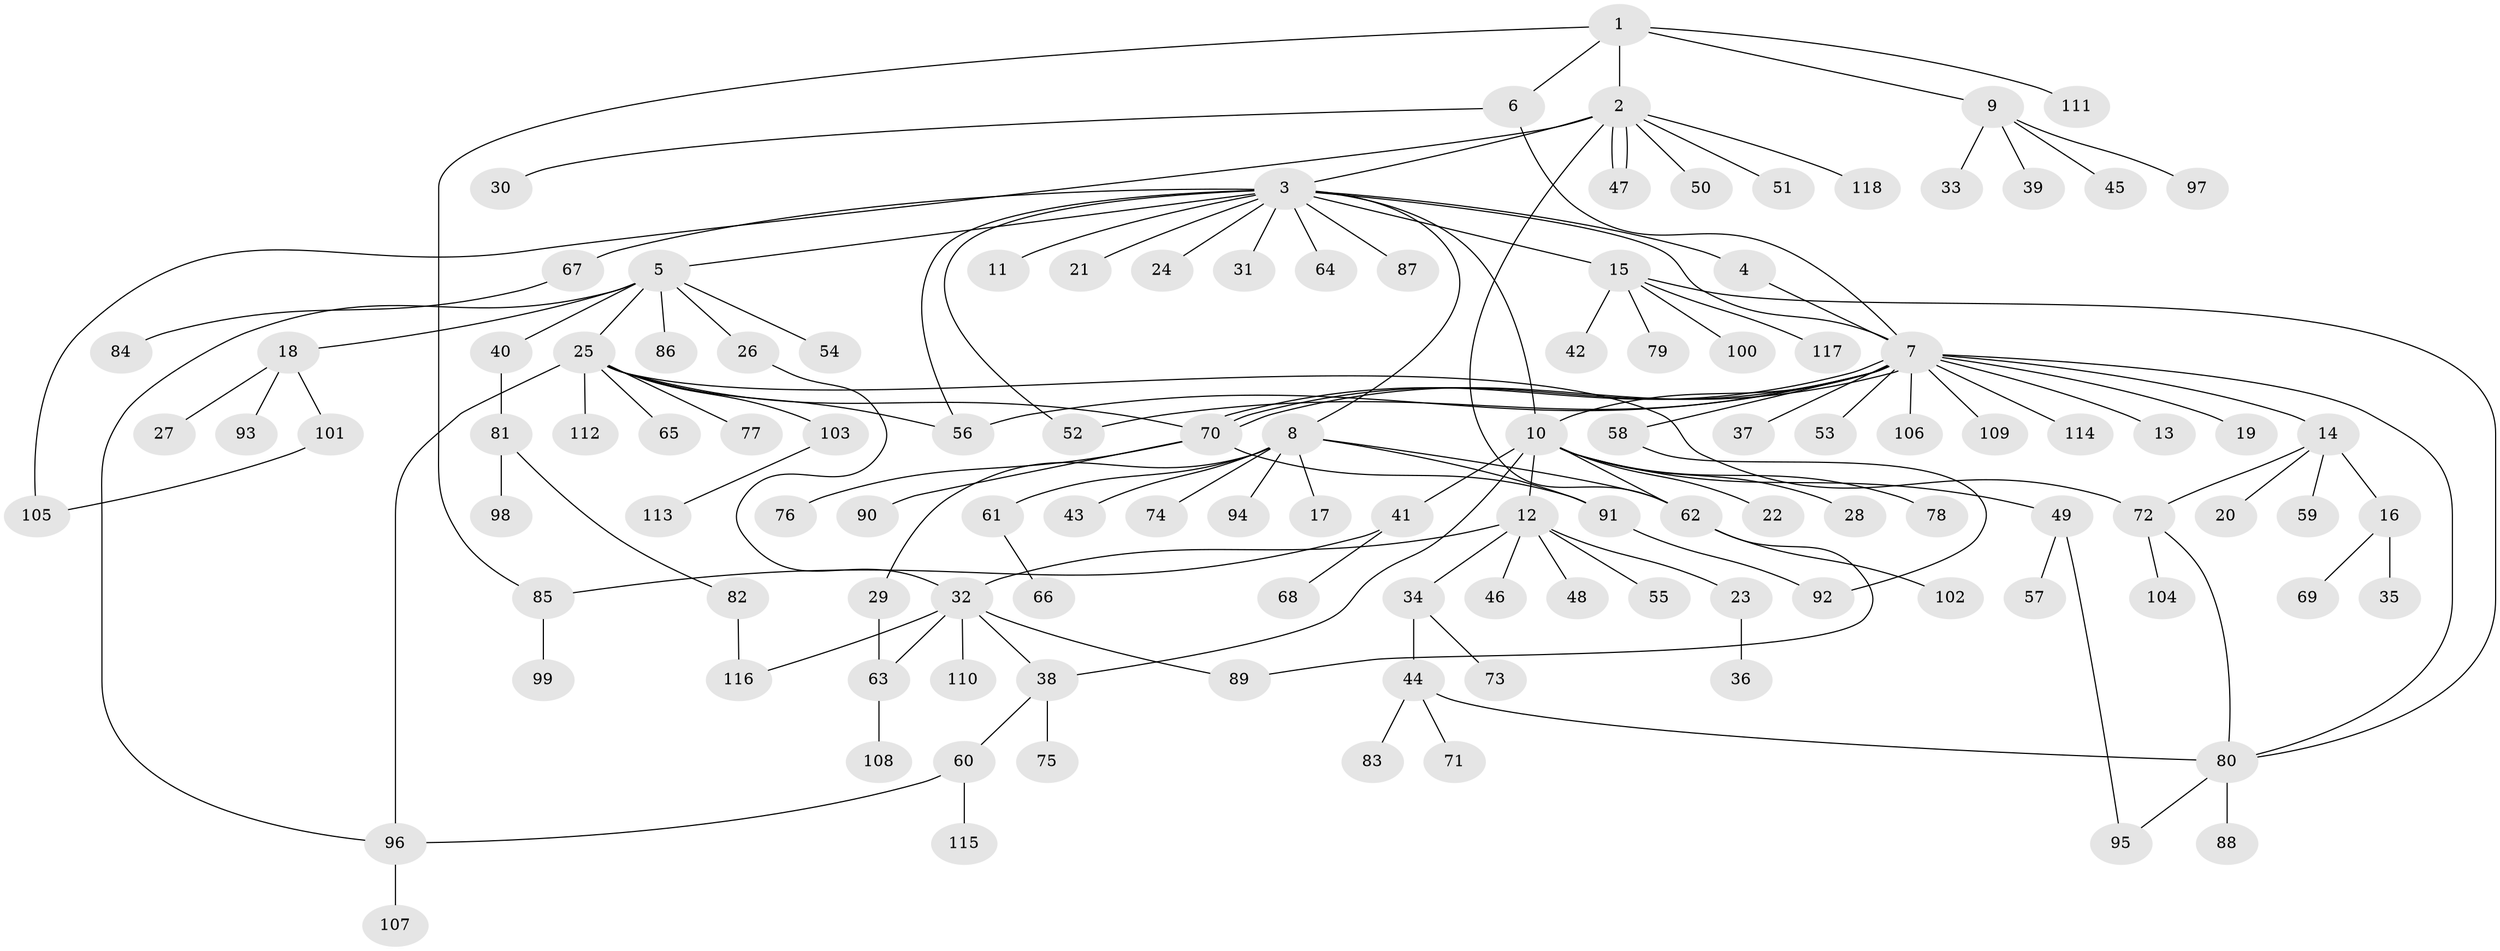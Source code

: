 // coarse degree distribution, {4: 0.04285714285714286, 6: 0.04285714285714286, 28: 0.014285714285714285, 1: 0.5714285714285714, 3: 0.05714285714285714, 9: 0.02857142857142857, 5: 0.014285714285714285, 2: 0.21428571428571427, 7: 0.014285714285714285}
// Generated by graph-tools (version 1.1) at 2025/18/03/04/25 18:18:20]
// undirected, 118 vertices, 145 edges
graph export_dot {
graph [start="1"]
  node [color=gray90,style=filled];
  1;
  2;
  3;
  4;
  5;
  6;
  7;
  8;
  9;
  10;
  11;
  12;
  13;
  14;
  15;
  16;
  17;
  18;
  19;
  20;
  21;
  22;
  23;
  24;
  25;
  26;
  27;
  28;
  29;
  30;
  31;
  32;
  33;
  34;
  35;
  36;
  37;
  38;
  39;
  40;
  41;
  42;
  43;
  44;
  45;
  46;
  47;
  48;
  49;
  50;
  51;
  52;
  53;
  54;
  55;
  56;
  57;
  58;
  59;
  60;
  61;
  62;
  63;
  64;
  65;
  66;
  67;
  68;
  69;
  70;
  71;
  72;
  73;
  74;
  75;
  76;
  77;
  78;
  79;
  80;
  81;
  82;
  83;
  84;
  85;
  86;
  87;
  88;
  89;
  90;
  91;
  92;
  93;
  94;
  95;
  96;
  97;
  98;
  99;
  100;
  101;
  102;
  103;
  104;
  105;
  106;
  107;
  108;
  109;
  110;
  111;
  112;
  113;
  114;
  115;
  116;
  117;
  118;
  1 -- 2;
  1 -- 6;
  1 -- 9;
  1 -- 85;
  1 -- 111;
  2 -- 3;
  2 -- 47;
  2 -- 47;
  2 -- 50;
  2 -- 51;
  2 -- 62;
  2 -- 105;
  2 -- 118;
  3 -- 4;
  3 -- 5;
  3 -- 7;
  3 -- 8;
  3 -- 10;
  3 -- 11;
  3 -- 15;
  3 -- 21;
  3 -- 24;
  3 -- 31;
  3 -- 52;
  3 -- 56;
  3 -- 64;
  3 -- 67;
  3 -- 87;
  4 -- 7;
  5 -- 18;
  5 -- 25;
  5 -- 26;
  5 -- 40;
  5 -- 54;
  5 -- 86;
  5 -- 96;
  6 -- 7;
  6 -- 30;
  7 -- 10;
  7 -- 13;
  7 -- 14;
  7 -- 19;
  7 -- 37;
  7 -- 52;
  7 -- 53;
  7 -- 56;
  7 -- 58;
  7 -- 70;
  7 -- 70;
  7 -- 70;
  7 -- 80;
  7 -- 106;
  7 -- 109;
  7 -- 114;
  8 -- 17;
  8 -- 29;
  8 -- 43;
  8 -- 61;
  8 -- 62;
  8 -- 74;
  8 -- 91;
  8 -- 94;
  9 -- 33;
  9 -- 39;
  9 -- 45;
  9 -- 97;
  10 -- 12;
  10 -- 22;
  10 -- 28;
  10 -- 38;
  10 -- 41;
  10 -- 49;
  10 -- 62;
  10 -- 78;
  12 -- 23;
  12 -- 32;
  12 -- 34;
  12 -- 46;
  12 -- 48;
  12 -- 55;
  14 -- 16;
  14 -- 20;
  14 -- 59;
  14 -- 72;
  15 -- 42;
  15 -- 79;
  15 -- 80;
  15 -- 100;
  15 -- 117;
  16 -- 35;
  16 -- 69;
  18 -- 27;
  18 -- 93;
  18 -- 101;
  23 -- 36;
  25 -- 56;
  25 -- 65;
  25 -- 70;
  25 -- 72;
  25 -- 77;
  25 -- 96;
  25 -- 103;
  25 -- 112;
  26 -- 32;
  29 -- 63;
  32 -- 38;
  32 -- 63;
  32 -- 89;
  32 -- 110;
  32 -- 116;
  34 -- 44;
  34 -- 73;
  38 -- 60;
  38 -- 75;
  40 -- 81;
  41 -- 68;
  41 -- 85;
  44 -- 71;
  44 -- 80;
  44 -- 83;
  49 -- 57;
  49 -- 95;
  58 -- 92;
  60 -- 96;
  60 -- 115;
  61 -- 66;
  62 -- 89;
  62 -- 102;
  63 -- 108;
  67 -- 84;
  70 -- 76;
  70 -- 90;
  70 -- 91;
  72 -- 80;
  72 -- 104;
  80 -- 88;
  80 -- 95;
  81 -- 82;
  81 -- 98;
  82 -- 116;
  85 -- 99;
  91 -- 92;
  96 -- 107;
  101 -- 105;
  103 -- 113;
}
